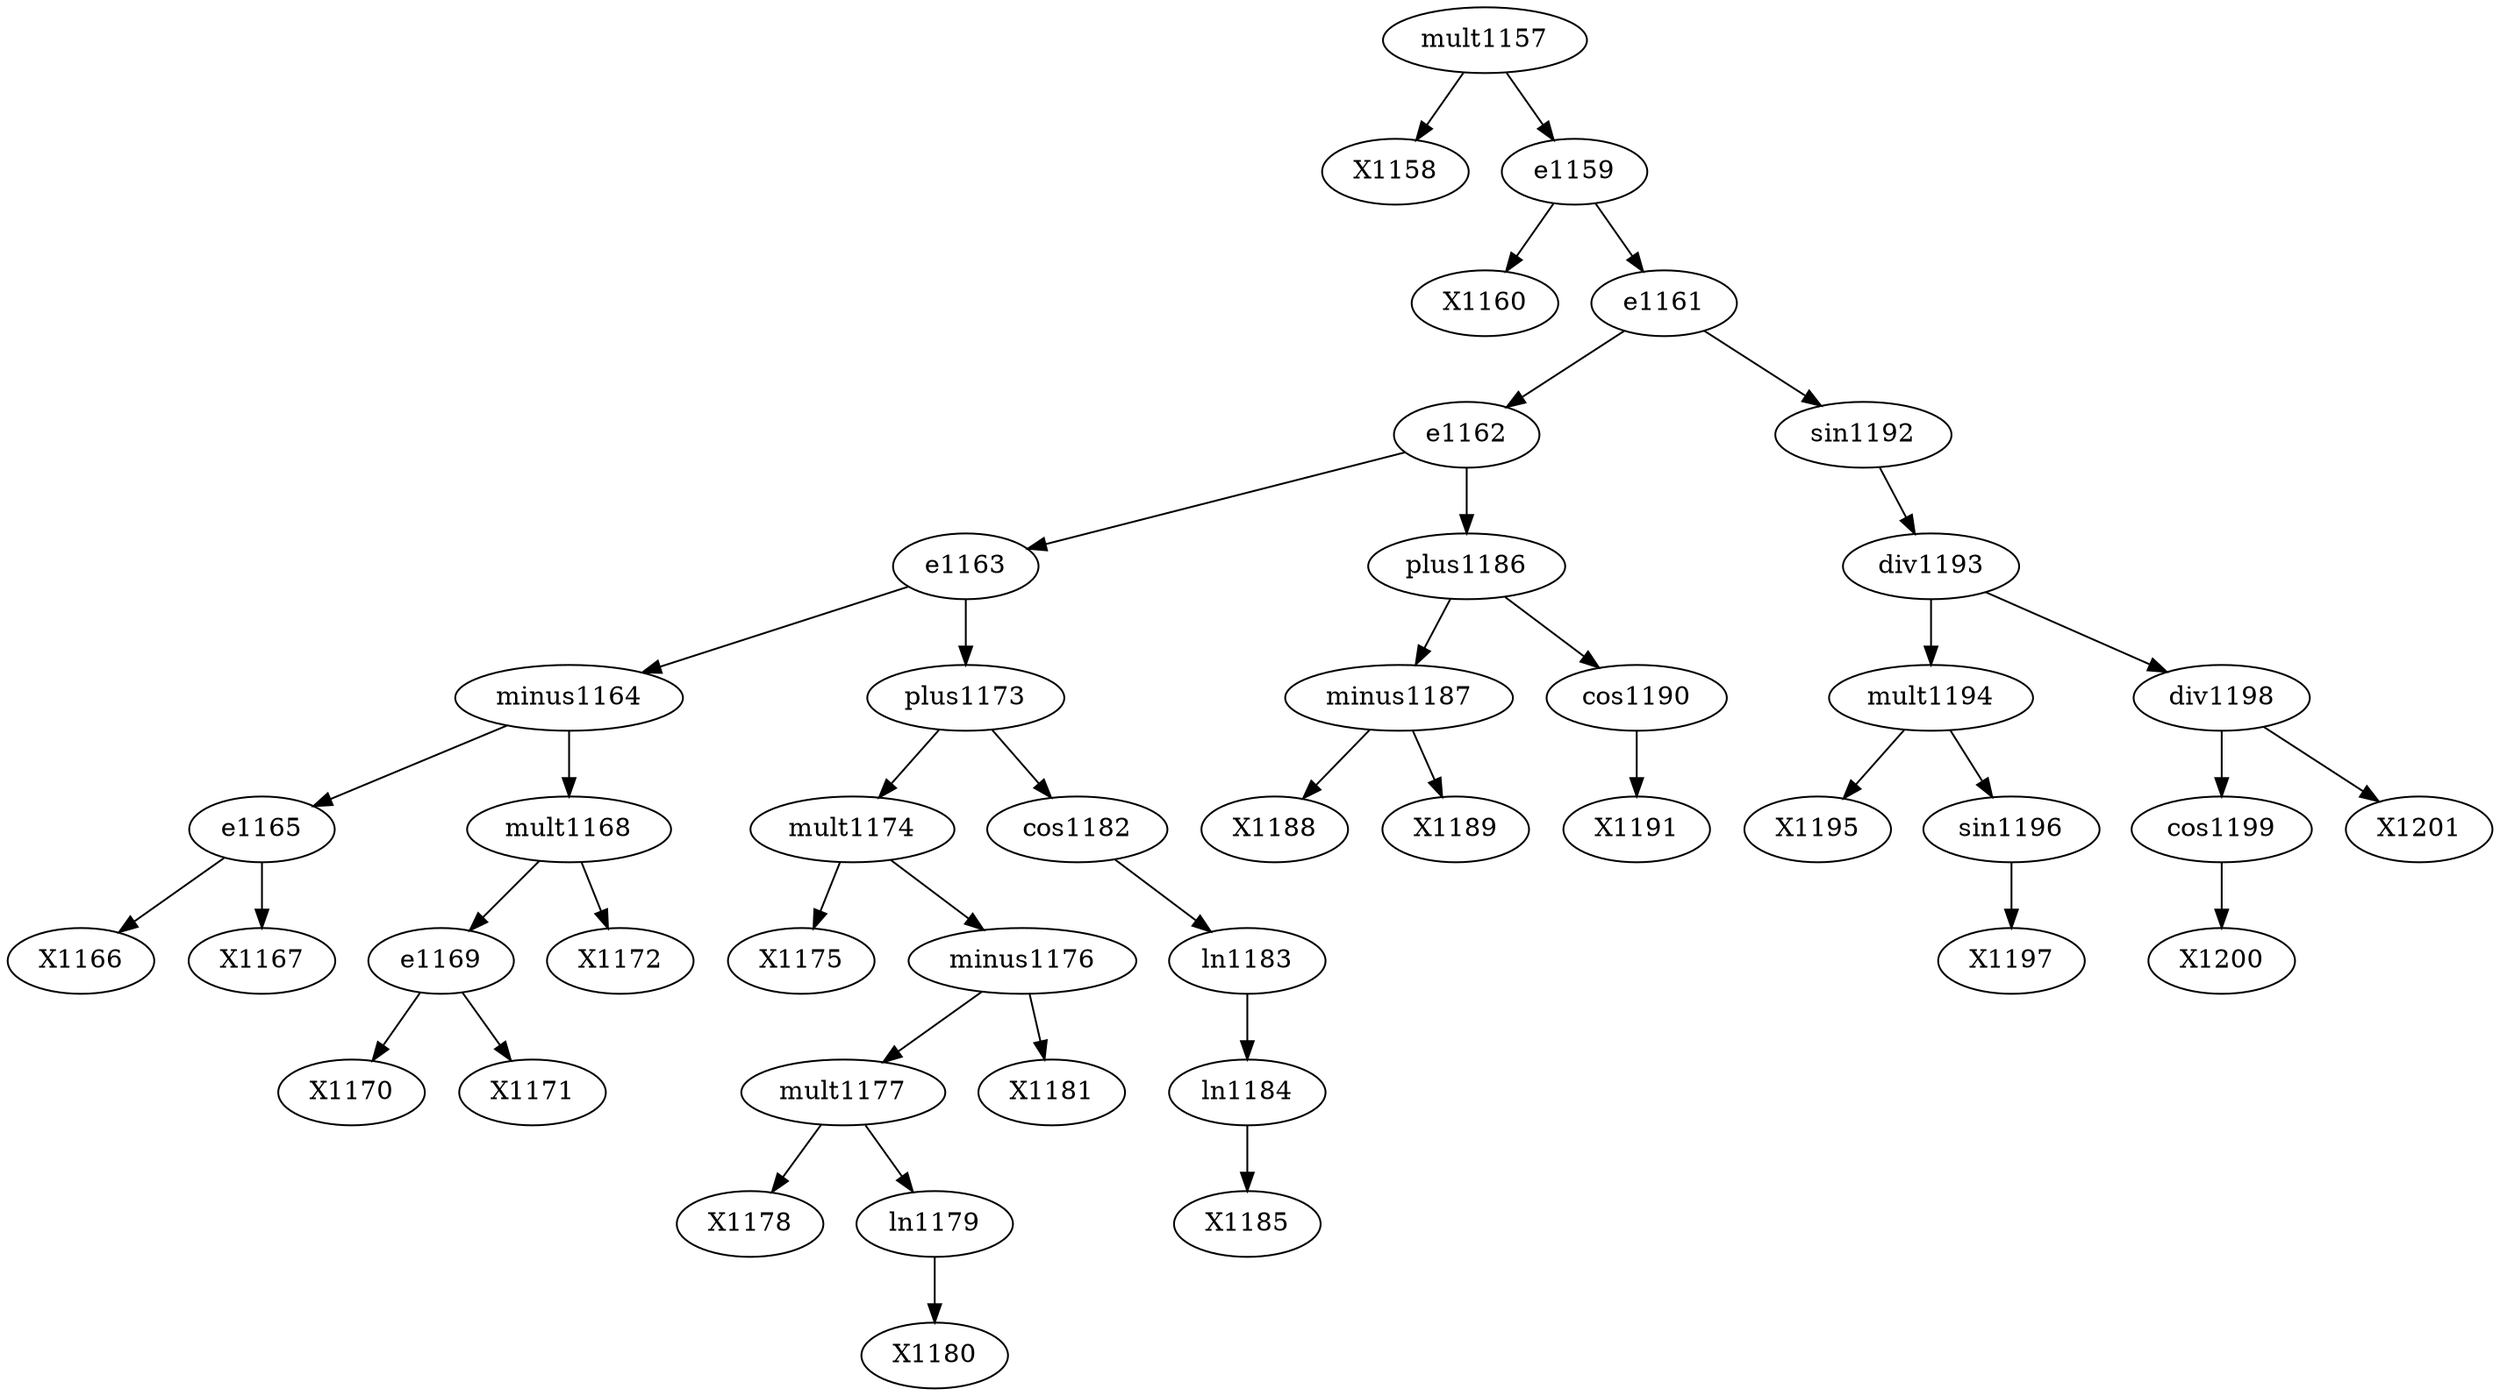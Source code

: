 digraph T {
	mult1157 -> X1158
	e1159 -> X1160
	e1165 -> X1166
	e1165 -> X1167
	minus1164 -> e1165
	e1169 -> X1170
	e1169 -> X1171
	mult1168 -> e1169
	mult1168 -> X1172
	minus1164 -> mult1168
	e1163 -> minus1164
	mult1174 -> X1175
	mult1177 -> X1178
	ln1179 -> X1180
	mult1177 -> ln1179
	minus1176 -> mult1177
	minus1176 -> X1181
	mult1174 -> minus1176
	plus1173 -> mult1174
	ln1184 -> X1185
	ln1183 -> ln1184
	cos1182 -> ln1183
	plus1173 -> cos1182
	e1163 -> plus1173
	e1162 -> e1163
	minus1187 -> X1188
	minus1187 -> X1189
	plus1186 -> minus1187
	cos1190 -> X1191
	plus1186 -> cos1190
	e1162 -> plus1186
	e1161 -> e1162
	mult1194 -> X1195
	sin1196 -> X1197
	mult1194 -> sin1196
	div1193 -> mult1194
	cos1199 -> X1200
	div1198 -> cos1199
	div1198 -> X1201
	div1193 -> div1198
	sin1192 -> div1193
	e1161 -> sin1192
	e1159 -> e1161
	mult1157 -> e1159
}
